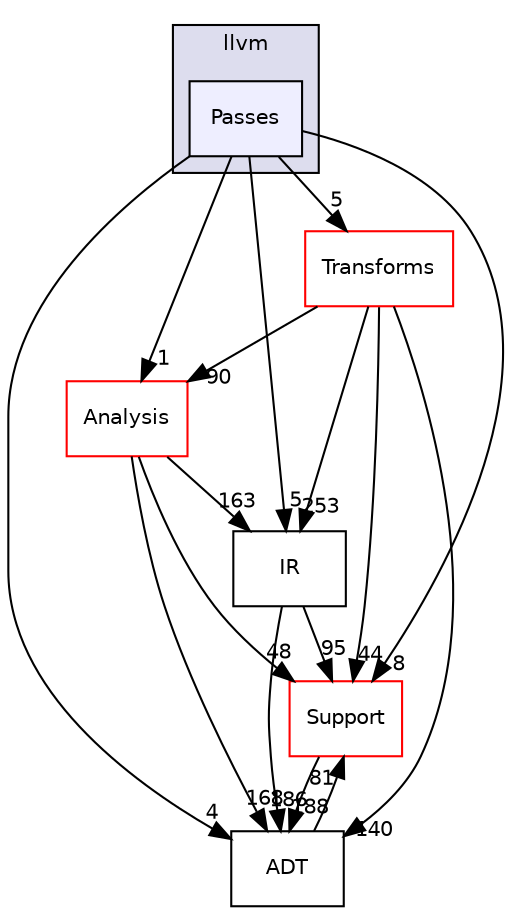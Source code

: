 digraph "include/llvm/Passes" {
  bgcolor=transparent;
  compound=true
  node [ fontsize="10", fontname="Helvetica"];
  edge [ labelfontsize="10", labelfontname="Helvetica"];
  subgraph clusterdir_dcde91663b8816e1e2311938ccd8f690 {
    graph [ bgcolor="#ddddee", pencolor="black", label="llvm" fontname="Helvetica", fontsize="10", URL="dir_dcde91663b8816e1e2311938ccd8f690.html"]
  dir_598cf91845408a082c3b79895c9b278f [shape=box, label="Passes", style="filled", fillcolor="#eeeeff", pencolor="black", URL="dir_598cf91845408a082c3b79895c9b278f.html"];
  }
  dir_c3e93f23a4a31c717998b98ce143b7c0 [shape=box label="IR" URL="dir_c3e93f23a4a31c717998b98ce143b7c0.html"];
  dir_ae1e398ac700924fa434b51c248a5531 [shape=box label="Support" color="red" URL="dir_ae1e398ac700924fa434b51c248a5531.html"];
  dir_32453792af2ba70c54e3ccae3a790d1b [shape=box label="ADT" URL="dir_32453792af2ba70c54e3ccae3a790d1b.html"];
  dir_5625ec55672b6ae9c183a884d9f7b761 [shape=box label="Transforms" color="red" URL="dir_5625ec55672b6ae9c183a884d9f7b761.html"];
  dir_97cdd6ae7e6843add574fb55e792badd [shape=box label="Analysis" color="red" URL="dir_97cdd6ae7e6843add574fb55e792badd.html"];
  dir_c3e93f23a4a31c717998b98ce143b7c0->dir_ae1e398ac700924fa434b51c248a5531 [headlabel="95", labeldistance=1.5 headhref="dir_000010_000011.html"];
  dir_c3e93f23a4a31c717998b98ce143b7c0->dir_32453792af2ba70c54e3ccae3a790d1b [headlabel="186", labeldistance=1.5 headhref="dir_000010_000007.html"];
  dir_598cf91845408a082c3b79895c9b278f->dir_c3e93f23a4a31c717998b98ce143b7c0 [headlabel="5", labeldistance=1.5 headhref="dir_000295_000010.html"];
  dir_598cf91845408a082c3b79895c9b278f->dir_ae1e398ac700924fa434b51c248a5531 [headlabel="8", labeldistance=1.5 headhref="dir_000295_000011.html"];
  dir_598cf91845408a082c3b79895c9b278f->dir_32453792af2ba70c54e3ccae3a790d1b [headlabel="4", labeldistance=1.5 headhref="dir_000295_000007.html"];
  dir_598cf91845408a082c3b79895c9b278f->dir_5625ec55672b6ae9c183a884d9f7b761 [headlabel="5", labeldistance=1.5 headhref="dir_000295_000013.html"];
  dir_598cf91845408a082c3b79895c9b278f->dir_97cdd6ae7e6843add574fb55e792badd [headlabel="1", labeldistance=1.5 headhref="dir_000295_000012.html"];
  dir_ae1e398ac700924fa434b51c248a5531->dir_32453792af2ba70c54e3ccae3a790d1b [headlabel="188", labeldistance=1.5 headhref="dir_000011_000007.html"];
  dir_32453792af2ba70c54e3ccae3a790d1b->dir_ae1e398ac700924fa434b51c248a5531 [headlabel="81", labeldistance=1.5 headhref="dir_000007_000011.html"];
  dir_5625ec55672b6ae9c183a884d9f7b761->dir_c3e93f23a4a31c717998b98ce143b7c0 [headlabel="253", labeldistance=1.5 headhref="dir_000013_000010.html"];
  dir_5625ec55672b6ae9c183a884d9f7b761->dir_ae1e398ac700924fa434b51c248a5531 [headlabel="44", labeldistance=1.5 headhref="dir_000013_000011.html"];
  dir_5625ec55672b6ae9c183a884d9f7b761->dir_32453792af2ba70c54e3ccae3a790d1b [headlabel="140", labeldistance=1.5 headhref="dir_000013_000007.html"];
  dir_5625ec55672b6ae9c183a884d9f7b761->dir_97cdd6ae7e6843add574fb55e792badd [headlabel="90", labeldistance=1.5 headhref="dir_000013_000012.html"];
  dir_97cdd6ae7e6843add574fb55e792badd->dir_c3e93f23a4a31c717998b98ce143b7c0 [headlabel="163", labeldistance=1.5 headhref="dir_000012_000010.html"];
  dir_97cdd6ae7e6843add574fb55e792badd->dir_ae1e398ac700924fa434b51c248a5531 [headlabel="48", labeldistance=1.5 headhref="dir_000012_000011.html"];
  dir_97cdd6ae7e6843add574fb55e792badd->dir_32453792af2ba70c54e3ccae3a790d1b [headlabel="168", labeldistance=1.5 headhref="dir_000012_000007.html"];
}
